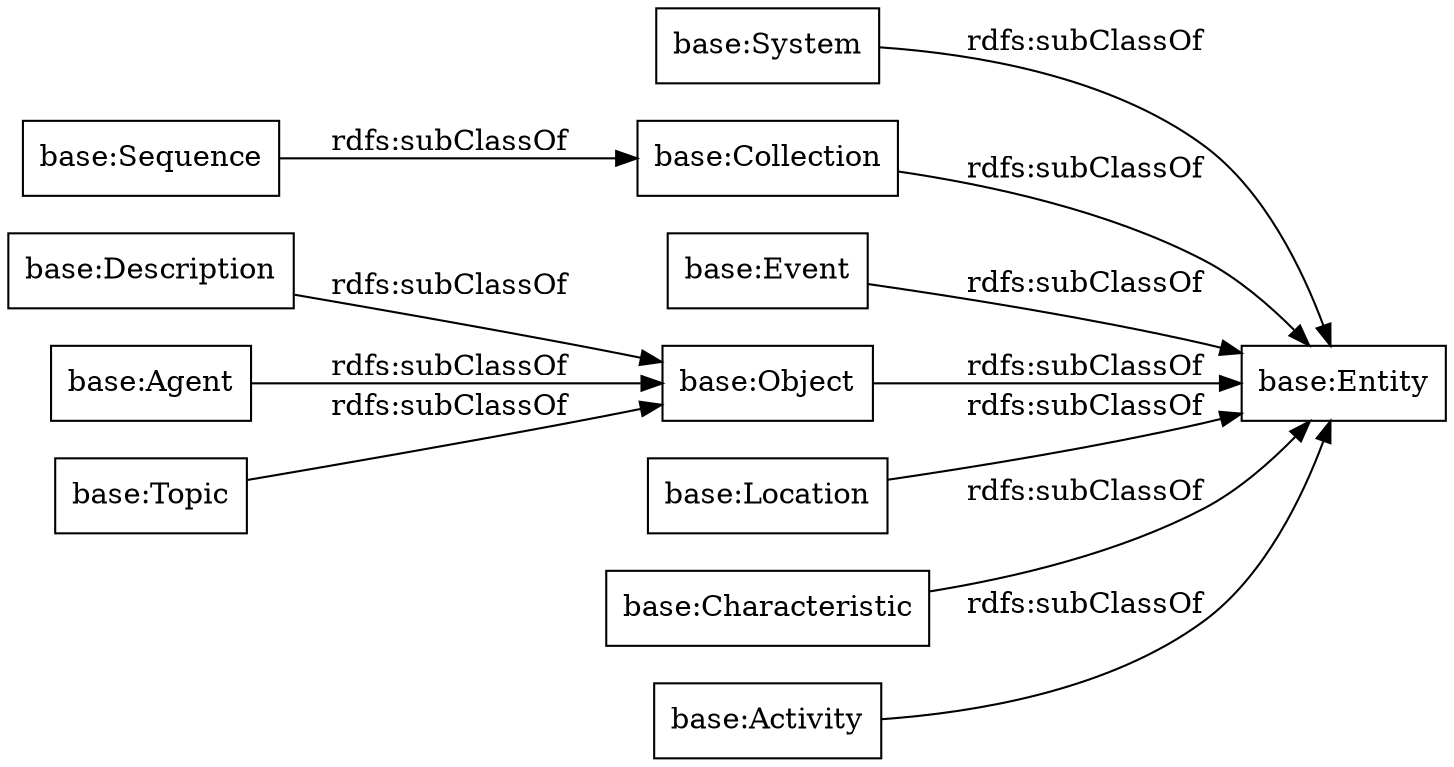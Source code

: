 digraph ar2dtool_diagram { 
rankdir=LR;
size="1000"
node [shape = rectangle, color="black"]; "base:System" "base:Description" "base:Agent" "base:Entity" "base:Collection" "base:Event" "base:Sequence" "base:Object" "base:Location" "base:Characteristic" "base:Activity" "base:Topic" ; /*classes style*/
	"base:Activity" -> "base:Entity" [ label = "rdfs:subClassOf" ];
	"base:Characteristic" -> "base:Entity" [ label = "rdfs:subClassOf" ];
	"base:Location" -> "base:Entity" [ label = "rdfs:subClassOf" ];
	"base:Sequence" -> "base:Collection" [ label = "rdfs:subClassOf" ];
	"base:Agent" -> "base:Object" [ label = "rdfs:subClassOf" ];
	"base:Object" -> "base:Entity" [ label = "rdfs:subClassOf" ];
	"base:System" -> "base:Entity" [ label = "rdfs:subClassOf" ];
	"base:Description" -> "base:Object" [ label = "rdfs:subClassOf" ];
	"base:Event" -> "base:Entity" [ label = "rdfs:subClassOf" ];
	"base:Topic" -> "base:Object" [ label = "rdfs:subClassOf" ];
	"base:Collection" -> "base:Entity" [ label = "rdfs:subClassOf" ];

}
